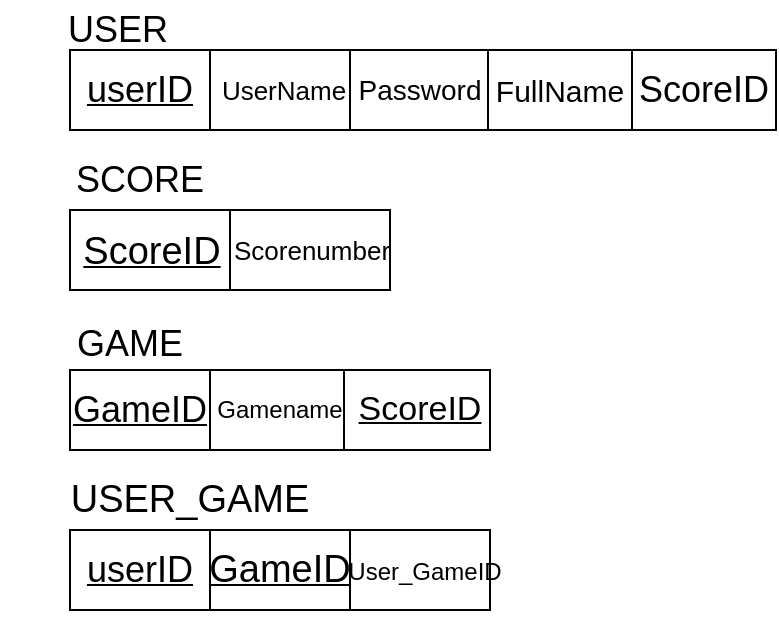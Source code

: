 <mxfile>
    <diagram id="_usFK8_jFBd8b4jWWRhP" name="Page-1">
        <mxGraphModel dx="832" dy="475" grid="1" gridSize="10" guides="1" tooltips="1" connect="1" arrows="1" fold="1" page="1" pageScale="1" pageWidth="850" pageHeight="1100" math="0" shadow="0">
            <root>
                <mxCell id="0"/>
                <mxCell id="1" parent="0"/>
                <mxCell id="Vr2U_xCDkfdwEpbvd6nL-21" value="" style="shape=table;startSize=0;container=1;collapsible=0;childLayout=tableLayout;" parent="1" vertex="1">
                    <mxGeometry x="120" y="200" width="353" height="40" as="geometry"/>
                </mxCell>
                <mxCell id="Vr2U_xCDkfdwEpbvd6nL-22" value="" style="shape=tableRow;horizontal=0;startSize=0;swimlaneHead=0;swimlaneBody=0;top=0;left=0;bottom=0;right=0;collapsible=0;dropTarget=0;fillColor=none;points=[[0,0.5],[1,0.5]];portConstraint=eastwest;" parent="Vr2U_xCDkfdwEpbvd6nL-21" vertex="1">
                    <mxGeometry width="353" height="40" as="geometry"/>
                </mxCell>
                <mxCell id="Vr2U_xCDkfdwEpbvd6nL-23" value="" style="shape=partialRectangle;html=1;whiteSpace=wrap;connectable=0;overflow=hidden;fillColor=none;top=0;left=0;bottom=0;right=0;pointerEvents=1;" parent="Vr2U_xCDkfdwEpbvd6nL-22" vertex="1">
                    <mxGeometry width="70" height="40" as="geometry">
                        <mxRectangle width="70" height="40" as="alternateBounds"/>
                    </mxGeometry>
                </mxCell>
                <mxCell id="Vr2U_xCDkfdwEpbvd6nL-24" value="" style="shape=partialRectangle;html=1;whiteSpace=wrap;connectable=0;overflow=hidden;fillColor=none;top=0;left=0;bottom=0;right=0;pointerEvents=1;" parent="Vr2U_xCDkfdwEpbvd6nL-22" vertex="1">
                    <mxGeometry x="70" width="70" height="40" as="geometry">
                        <mxRectangle width="70" height="40" as="alternateBounds"/>
                    </mxGeometry>
                </mxCell>
                <mxCell id="Vr2U_xCDkfdwEpbvd6nL-25" value="" style="shape=partialRectangle;html=1;whiteSpace=wrap;connectable=0;overflow=hidden;fillColor=none;top=0;left=0;bottom=0;right=0;pointerEvents=1;" parent="Vr2U_xCDkfdwEpbvd6nL-22" vertex="1">
                    <mxGeometry x="140" width="69" height="40" as="geometry">
                        <mxRectangle width="69" height="40" as="alternateBounds"/>
                    </mxGeometry>
                </mxCell>
                <mxCell id="Vr2U_xCDkfdwEpbvd6nL-26" value="" style="shape=partialRectangle;html=1;whiteSpace=wrap;connectable=0;overflow=hidden;fillColor=none;top=0;left=0;bottom=0;right=0;pointerEvents=1;" parent="Vr2U_xCDkfdwEpbvd6nL-22" vertex="1">
                    <mxGeometry x="209" width="72" height="40" as="geometry">
                        <mxRectangle width="72" height="40" as="alternateBounds"/>
                    </mxGeometry>
                </mxCell>
                <mxCell id="4" value="&lt;font style=&quot;font-size: 18px;&quot;&gt;ScoreID&lt;/font&gt;" style="shape=partialRectangle;html=1;whiteSpace=wrap;connectable=0;overflow=hidden;fillColor=none;top=0;left=0;bottom=0;right=0;pointerEvents=1;" vertex="1" parent="Vr2U_xCDkfdwEpbvd6nL-22">
                    <mxGeometry x="281" width="72" height="40" as="geometry">
                        <mxRectangle width="72" height="40" as="alternateBounds"/>
                    </mxGeometry>
                </mxCell>
                <mxCell id="Vr2U_xCDkfdwEpbvd6nL-32" value="UserName" style="text;html=1;strokeColor=none;fillColor=none;align=center;verticalAlign=middle;whiteSpace=wrap;rounded=0;fontSize=13;" parent="1" vertex="1">
                    <mxGeometry x="168" y="205" width="118" height="30" as="geometry"/>
                </mxCell>
                <mxCell id="Vr2U_xCDkfdwEpbvd6nL-33" value="&lt;span style=&quot;font-size: 18px;&quot;&gt;userID&lt;/span&gt;" style="text;html=1;strokeColor=none;fillColor=none;align=center;verticalAlign=middle;whiteSpace=wrap;rounded=0;fontSize=16;fontStyle=4" parent="1" vertex="1">
                    <mxGeometry x="120" y="195" width="70" height="50" as="geometry"/>
                </mxCell>
                <mxCell id="Vr2U_xCDkfdwEpbvd6nL-35" value="Password" style="text;html=1;strokeColor=none;fillColor=none;align=center;verticalAlign=middle;whiteSpace=wrap;rounded=0;fontSize=14;" parent="1" vertex="1">
                    <mxGeometry x="236" y="205" width="118" height="30" as="geometry"/>
                </mxCell>
                <mxCell id="Vr2U_xCDkfdwEpbvd6nL-36" value="FullName" style="text;html=1;strokeColor=none;fillColor=none;align=center;verticalAlign=middle;whiteSpace=wrap;rounded=0;fontSize=15;" parent="1" vertex="1">
                    <mxGeometry x="306" y="205" width="118" height="30" as="geometry"/>
                </mxCell>
                <mxCell id="Vr2U_xCDkfdwEpbvd6nL-37" value="" style="shape=table;startSize=0;container=1;collapsible=0;childLayout=tableLayout;fontSize=15;" parent="1" vertex="1">
                    <mxGeometry x="120" y="280" width="160" height="40" as="geometry"/>
                </mxCell>
                <mxCell id="Vr2U_xCDkfdwEpbvd6nL-38" value="" style="shape=tableRow;horizontal=0;startSize=0;swimlaneHead=0;swimlaneBody=0;top=0;left=0;bottom=0;right=0;collapsible=0;dropTarget=0;fillColor=none;points=[[0,0.5],[1,0.5]];portConstraint=eastwest;fontSize=15;" parent="Vr2U_xCDkfdwEpbvd6nL-37" vertex="1">
                    <mxGeometry width="160" height="40" as="geometry"/>
                </mxCell>
                <mxCell id="Vr2U_xCDkfdwEpbvd6nL-39" value="" style="shape=partialRectangle;html=1;whiteSpace=wrap;connectable=0;overflow=hidden;fillColor=none;top=0;left=0;bottom=0;right=0;pointerEvents=1;fontSize=15;" parent="Vr2U_xCDkfdwEpbvd6nL-38" vertex="1">
                    <mxGeometry width="80" height="40" as="geometry">
                        <mxRectangle width="80" height="40" as="alternateBounds"/>
                    </mxGeometry>
                </mxCell>
                <mxCell id="Vr2U_xCDkfdwEpbvd6nL-40" value="" style="shape=partialRectangle;html=1;whiteSpace=wrap;connectable=0;overflow=hidden;fillColor=none;top=0;left=0;bottom=0;right=0;pointerEvents=1;fontSize=15;" parent="Vr2U_xCDkfdwEpbvd6nL-38" vertex="1">
                    <mxGeometry x="80" width="80" height="40" as="geometry">
                        <mxRectangle width="80" height="40" as="alternateBounds"/>
                    </mxGeometry>
                </mxCell>
                <mxCell id="Vr2U_xCDkfdwEpbvd6nL-45" value="&lt;font style=&quot;font-size: 19px;&quot;&gt;ScoreID&lt;/font&gt;" style="text;html=1;strokeColor=none;fillColor=none;align=center;verticalAlign=middle;whiteSpace=wrap;rounded=0;fontSize=19;fontStyle=4" parent="1" vertex="1">
                    <mxGeometry x="102" y="286" width="118" height="30" as="geometry"/>
                </mxCell>
                <mxCell id="Vr2U_xCDkfdwEpbvd6nL-46" value="USER" style="text;html=1;strokeColor=none;fillColor=none;align=center;verticalAlign=middle;whiteSpace=wrap;rounded=0;fontSize=18;" parent="1" vertex="1">
                    <mxGeometry x="85" y="175" width="118" height="30" as="geometry"/>
                </mxCell>
                <mxCell id="Vr2U_xCDkfdwEpbvd6nL-47" value="SCORE" style="text;html=1;strokeColor=none;fillColor=none;align=center;verticalAlign=middle;whiteSpace=wrap;rounded=0;fontSize=18;" parent="1" vertex="1">
                    <mxGeometry x="96" y="250" width="118" height="30" as="geometry"/>
                </mxCell>
                <mxCell id="Vr2U_xCDkfdwEpbvd6nL-49" value="&lt;font style=&quot;font-size: 13px;&quot;&gt;Scorenumber&lt;/font&gt;" style="text;html=1;strokeColor=none;fillColor=none;align=center;verticalAlign=middle;whiteSpace=wrap;rounded=0;fontSize=13;" parent="1" vertex="1">
                    <mxGeometry x="211" y="285" width="60" height="30" as="geometry"/>
                </mxCell>
                <mxCell id="Vr2U_xCDkfdwEpbvd6nL-50" value="" style="shape=table;startSize=0;container=1;collapsible=0;childLayout=tableLayout;fontSize=13;" parent="1" vertex="1">
                    <mxGeometry x="120" y="360" width="210" height="40" as="geometry"/>
                </mxCell>
                <mxCell id="Vr2U_xCDkfdwEpbvd6nL-51" value="" style="shape=tableRow;horizontal=0;startSize=0;swimlaneHead=0;swimlaneBody=0;top=0;left=0;bottom=0;right=0;collapsible=0;dropTarget=0;fillColor=none;points=[[0,0.5],[1,0.5]];portConstraint=eastwest;fontSize=13;" parent="Vr2U_xCDkfdwEpbvd6nL-50" vertex="1">
                    <mxGeometry width="210" height="40" as="geometry"/>
                </mxCell>
                <mxCell id="Vr2U_xCDkfdwEpbvd6nL-52" value="" style="shape=partialRectangle;html=1;whiteSpace=wrap;connectable=0;overflow=hidden;fillColor=none;top=0;left=0;bottom=0;right=0;pointerEvents=1;fontSize=13;" parent="Vr2U_xCDkfdwEpbvd6nL-51" vertex="1">
                    <mxGeometry width="70" height="40" as="geometry">
                        <mxRectangle width="70" height="40" as="alternateBounds"/>
                    </mxGeometry>
                </mxCell>
                <mxCell id="Vr2U_xCDkfdwEpbvd6nL-53" value="" style="shape=partialRectangle;html=1;whiteSpace=wrap;connectable=0;overflow=hidden;fillColor=none;top=0;left=0;bottom=0;right=0;pointerEvents=1;fontSize=13;" parent="Vr2U_xCDkfdwEpbvd6nL-51" vertex="1">
                    <mxGeometry x="70" width="67" height="40" as="geometry">
                        <mxRectangle width="67" height="40" as="alternateBounds"/>
                    </mxGeometry>
                </mxCell>
                <mxCell id="Vr2U_xCDkfdwEpbvd6nL-56" style="shape=partialRectangle;html=1;whiteSpace=wrap;connectable=0;overflow=hidden;fillColor=none;top=0;left=0;bottom=0;right=0;pointerEvents=1;fontSize=13;" parent="Vr2U_xCDkfdwEpbvd6nL-51" vertex="1">
                    <mxGeometry x="137" width="73" height="40" as="geometry">
                        <mxRectangle width="73" height="40" as="alternateBounds"/>
                    </mxGeometry>
                </mxCell>
                <mxCell id="Vr2U_xCDkfdwEpbvd6nL-54" value="GAME" style="text;html=1;strokeColor=none;fillColor=none;align=center;verticalAlign=middle;whiteSpace=wrap;rounded=0;fontSize=18;" parent="1" vertex="1">
                    <mxGeometry x="120" y="332" width="60" height="30" as="geometry"/>
                </mxCell>
                <mxCell id="Vr2U_xCDkfdwEpbvd6nL-55" value="GameID" style="text;html=1;strokeColor=none;fillColor=none;align=center;verticalAlign=middle;whiteSpace=wrap;rounded=0;fontSize=18;fontStyle=4" parent="1" vertex="1">
                    <mxGeometry x="125" y="365" width="60" height="30" as="geometry"/>
                </mxCell>
                <mxCell id="Vr2U_xCDkfdwEpbvd6nL-57" value="Gamename" style="text;html=1;strokeColor=none;fillColor=none;align=center;verticalAlign=middle;whiteSpace=wrap;rounded=0;fontSize=12;" parent="1" vertex="1">
                    <mxGeometry x="195" y="365" width="60" height="30" as="geometry"/>
                </mxCell>
                <mxCell id="Vr2U_xCDkfdwEpbvd6nL-58" value="ScoreID" style="text;html=1;strokeColor=none;fillColor=none;align=center;verticalAlign=middle;whiteSpace=wrap;rounded=0;fontSize=17;fontStyle=4" parent="1" vertex="1">
                    <mxGeometry x="265" y="365" width="60" height="30" as="geometry"/>
                </mxCell>
                <mxCell id="Vr2U_xCDkfdwEpbvd6nL-59" value="" style="shape=table;startSize=0;container=1;collapsible=0;childLayout=tableLayout;fontSize=17;" parent="1" vertex="1">
                    <mxGeometry x="120" y="440" width="210" height="40" as="geometry"/>
                </mxCell>
                <mxCell id="Vr2U_xCDkfdwEpbvd6nL-60" value="" style="shape=tableRow;horizontal=0;startSize=0;swimlaneHead=0;swimlaneBody=0;top=0;left=0;bottom=0;right=0;collapsible=0;dropTarget=0;fillColor=none;points=[[0,0.5],[1,0.5]];portConstraint=eastwest;fontSize=17;" parent="Vr2U_xCDkfdwEpbvd6nL-59" vertex="1">
                    <mxGeometry width="210" height="40" as="geometry"/>
                </mxCell>
                <mxCell id="Vr2U_xCDkfdwEpbvd6nL-61" value="" style="shape=partialRectangle;html=1;whiteSpace=wrap;connectable=0;overflow=hidden;fillColor=none;top=0;left=0;bottom=0;right=0;pointerEvents=1;fontSize=17;" parent="Vr2U_xCDkfdwEpbvd6nL-60" vertex="1">
                    <mxGeometry width="70" height="40" as="geometry">
                        <mxRectangle width="70" height="40" as="alternateBounds"/>
                    </mxGeometry>
                </mxCell>
                <mxCell id="Vr2U_xCDkfdwEpbvd6nL-62" value="" style="shape=partialRectangle;html=1;whiteSpace=wrap;connectable=0;overflow=hidden;fillColor=none;top=0;left=0;bottom=0;right=0;pointerEvents=1;fontSize=17;" parent="Vr2U_xCDkfdwEpbvd6nL-60" vertex="1">
                    <mxGeometry x="70" width="70" height="40" as="geometry">
                        <mxRectangle width="70" height="40" as="alternateBounds"/>
                    </mxGeometry>
                </mxCell>
                <mxCell id="2" style="shape=partialRectangle;html=1;whiteSpace=wrap;connectable=0;overflow=hidden;fillColor=none;top=0;left=0;bottom=0;right=0;pointerEvents=1;fontSize=17;" vertex="1" parent="Vr2U_xCDkfdwEpbvd6nL-60">
                    <mxGeometry x="140" width="70" height="40" as="geometry">
                        <mxRectangle width="70" height="40" as="alternateBounds"/>
                    </mxGeometry>
                </mxCell>
                <mxCell id="Vr2U_xCDkfdwEpbvd6nL-63" value="&lt;font style=&quot;font-size: 19px;&quot;&gt;USER_GAME&lt;/font&gt;" style="text;html=1;strokeColor=none;fillColor=none;align=center;verticalAlign=middle;whiteSpace=wrap;rounded=0;fontSize=17;" parent="1" vertex="1">
                    <mxGeometry x="150" y="410" width="60" height="30" as="geometry"/>
                </mxCell>
                <mxCell id="Vr2U_xCDkfdwEpbvd6nL-64" value="&lt;span style=&quot;font-size: 18px;&quot;&gt;userID&lt;/span&gt;" style="text;html=1;strokeColor=none;fillColor=none;align=center;verticalAlign=middle;whiteSpace=wrap;rounded=0;fontSize=16;fontStyle=4" parent="1" vertex="1">
                    <mxGeometry x="120" y="435" width="70" height="50" as="geometry"/>
                </mxCell>
                <mxCell id="Vr2U_xCDkfdwEpbvd6nL-65" value="&lt;font style=&quot;font-size: 19px;&quot;&gt;GameID&lt;/font&gt;" style="text;html=1;strokeColor=none;fillColor=none;align=center;verticalAlign=middle;whiteSpace=wrap;rounded=0;fontSize=19;fontStyle=4" parent="1" vertex="1">
                    <mxGeometry x="166" y="445" width="118" height="30" as="geometry"/>
                </mxCell>
                <mxCell id="3" value="&lt;font style=&quot;font-size: 12px;&quot;&gt;User_GameID&lt;/font&gt;" style="text;html=1;strokeColor=none;fillColor=none;align=center;verticalAlign=middle;whiteSpace=wrap;rounded=0;fontSize=17;" vertex="1" parent="1">
                    <mxGeometry x="270" y="445" width="55" height="30" as="geometry"/>
                </mxCell>
            </root>
        </mxGraphModel>
    </diagram>
</mxfile>